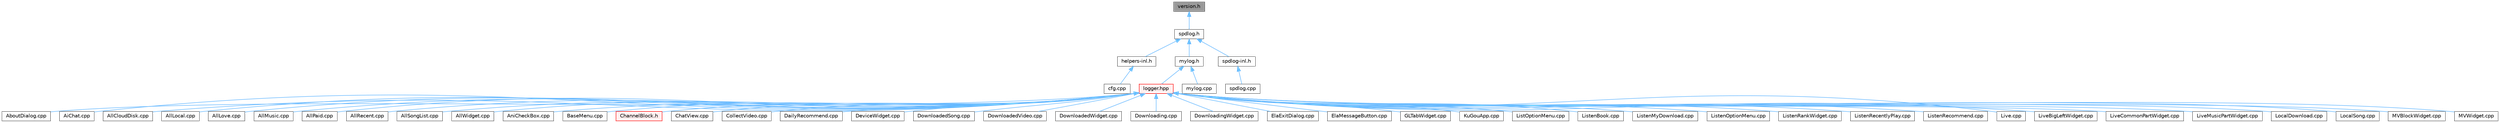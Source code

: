digraph "version.h"
{
 // LATEX_PDF_SIZE
  bgcolor="transparent";
  edge [fontname=Helvetica,fontsize=10,labelfontname=Helvetica,labelfontsize=10];
  node [fontname=Helvetica,fontsize=10,shape=box,height=0.2,width=0.4];
  Node1 [id="Node000001",label="version.h",height=0.2,width=0.4,color="gray40", fillcolor="grey60", style="filled", fontcolor="black",tooltip=" "];
  Node1 -> Node2 [id="edge1_Node000001_Node000002",dir="back",color="steelblue1",style="solid",tooltip=" "];
  Node2 [id="Node000002",label="spdlog.h",height=0.2,width=0.4,color="grey40", fillcolor="white", style="filled",URL="$spdlog_8h.html",tooltip=" "];
  Node2 -> Node3 [id="edge2_Node000002_Node000003",dir="back",color="steelblue1",style="solid",tooltip=" "];
  Node3 [id="Node000003",label="helpers-inl.h",height=0.2,width=0.4,color="grey40", fillcolor="white", style="filled",URL="$helpers-inl_8h.html",tooltip=" "];
  Node3 -> Node4 [id="edge3_Node000003_Node000004",dir="back",color="steelblue1",style="solid",tooltip=" "];
  Node4 [id="Node000004",label="cfg.cpp",height=0.2,width=0.4,color="grey40", fillcolor="white", style="filled",URL="$cfg_8cpp.html",tooltip=" "];
  Node2 -> Node5 [id="edge4_Node000002_Node000005",dir="back",color="steelblue1",style="solid",tooltip=" "];
  Node5 [id="Node000005",label="mylog.h",height=0.2,width=0.4,color="grey40", fillcolor="white", style="filled",URL="$mylog_8h.html",tooltip=" "];
  Node5 -> Node6 [id="edge5_Node000005_Node000006",dir="back",color="steelblue1",style="solid",tooltip=" "];
  Node6 [id="Node000006",label="logger.hpp",height=0.2,width=0.4,color="red", fillcolor="#FFF0F0", style="filled",URL="$logger_8hpp.html",tooltip=" "];
  Node6 -> Node7 [id="edge6_Node000006_Node000007",dir="back",color="steelblue1",style="solid",tooltip=" "];
  Node7 [id="Node000007",label="AboutDialog.cpp",height=0.2,width=0.4,color="grey40", fillcolor="white", style="filled",URL="$_about_dialog_8cpp.html",tooltip="实现 AboutDialog 类，提供关于对话框功能"];
  Node6 -> Node8 [id="edge7_Node000006_Node000008",dir="back",color="steelblue1",style="solid",tooltip=" "];
  Node8 [id="Node000008",label="AiChat.cpp",height=0.2,width=0.4,color="grey40", fillcolor="white", style="filled",URL="$_ai_chat_8cpp.html",tooltip="实现 AiChat 类，提供 AI 聊天界面功能"];
  Node6 -> Node9 [id="edge8_Node000006_Node000009",dir="back",color="steelblue1",style="solid",tooltip=" "];
  Node9 [id="Node000009",label="AllCloudDisk.cpp",height=0.2,width=0.4,color="grey40", fillcolor="white", style="filled",URL="$_all_cloud_disk_8cpp.html",tooltip="实现 AllCloudDisk 类，提供云盘音乐界面功能"];
  Node6 -> Node10 [id="edge9_Node000006_Node000010",dir="back",color="steelblue1",style="solid",tooltip=" "];
  Node10 [id="Node000010",label="AllLocal.cpp",height=0.2,width=0.4,color="grey40", fillcolor="white", style="filled",URL="$_all_local_8cpp.html",tooltip="实现 AllLocal 类，提供本地音乐界面功能"];
  Node6 -> Node11 [id="edge10_Node000006_Node000011",dir="back",color="steelblue1",style="solid",tooltip=" "];
  Node11 [id="Node000011",label="AllLove.cpp",height=0.2,width=0.4,color="grey40", fillcolor="white", style="filled",URL="$_all_love_8cpp.html",tooltip="实现 AllLove 类，提供收藏音乐界面功能"];
  Node6 -> Node12 [id="edge11_Node000006_Node000012",dir="back",color="steelblue1",style="solid",tooltip=" "];
  Node12 [id="Node000012",label="AllMusic.cpp",height=0.2,width=0.4,color="grey40", fillcolor="white", style="filled",URL="$_all_music_8cpp.html",tooltip="实现 AllMusic 类，提供音乐管理界面功能"];
  Node6 -> Node13 [id="edge12_Node000006_Node000013",dir="back",color="steelblue1",style="solid",tooltip=" "];
  Node13 [id="Node000013",label="AllPaid.cpp",height=0.2,width=0.4,color="grey40", fillcolor="white", style="filled",URL="$_all_paid_8cpp.html",tooltip="实现 AllPaid 类，提供付费音乐界面功能"];
  Node6 -> Node14 [id="edge13_Node000006_Node000014",dir="back",color="steelblue1",style="solid",tooltip=" "];
  Node14 [id="Node000014",label="AllRecent.cpp",height=0.2,width=0.4,color="grey40", fillcolor="white", style="filled",URL="$_all_recent_8cpp.html",tooltip="实现 AllRecent 类，提供最近播放音乐界面功能"];
  Node6 -> Node15 [id="edge14_Node000006_Node000015",dir="back",color="steelblue1",style="solid",tooltip=" "];
  Node15 [id="Node000015",label="AllSongList.cpp",height=0.2,width=0.4,color="grey40", fillcolor="white", style="filled",URL="$_all_song_list_8cpp.html",tooltip="实现 AllSongList 类，提供歌单界面功能"];
  Node6 -> Node16 [id="edge15_Node000006_Node000016",dir="back",color="steelblue1",style="solid",tooltip=" "];
  Node16 [id="Node000016",label="AllWidget.cpp",height=0.2,width=0.4,color="grey40", fillcolor="white", style="filled",URL="$_all_widget_8cpp.html",tooltip="实现 AllWidget 类，提供全部音乐界面功能"];
  Node6 -> Node17 [id="edge16_Node000006_Node000017",dir="back",color="steelblue1",style="solid",tooltip=" "];
  Node17 [id="Node000017",label="AniCheckBox.cpp",height=0.2,width=0.4,color="grey40", fillcolor="white", style="filled",URL="$_ani_check_box_8cpp.html",tooltip="实现 AniCheckBox 类，提供带动画的复选框基类功能"];
  Node6 -> Node18 [id="edge17_Node000006_Node000018",dir="back",color="steelblue1",style="solid",tooltip=" "];
  Node18 [id="Node000018",label="BaseMenu.cpp",height=0.2,width=0.4,color="grey40", fillcolor="white", style="filled",URL="$_base_menu_8cpp.html",tooltip="实现 BaseMenu 类，提供菜单基类功能"];
  Node6 -> Node19 [id="edge18_Node000006_Node000019",dir="back",color="steelblue1",style="solid",tooltip=" "];
  Node19 [id="Node000019",label="ChannelBlock.h",height=0.2,width=0.4,color="red", fillcolor="#FFF0F0", style="filled",URL="$_channel_block_8h.html",tooltip="定义 ChannelBlock 类，提供音乐频道块界面"];
  Node6 -> Node34 [id="edge19_Node000006_Node000034",dir="back",color="steelblue1",style="solid",tooltip=" "];
  Node34 [id="Node000034",label="ChatView.cpp",height=0.2,width=0.4,color="grey40", fillcolor="white", style="filled",URL="$_chat_view_8cpp.html",tooltip="实现 ChatView 类，提供聊天视图功能"];
  Node6 -> Node35 [id="edge20_Node000006_Node000035",dir="back",color="steelblue1",style="solid",tooltip=" "];
  Node35 [id="Node000035",label="CollectVideo.cpp",height=0.2,width=0.4,color="grey40", fillcolor="white", style="filled",URL="$_collect_video_8cpp.html",tooltip="实现 CollectVideo 类，管理收藏视频界面"];
  Node6 -> Node36 [id="edge21_Node000006_Node000036",dir="back",color="steelblue1",style="solid",tooltip=" "];
  Node36 [id="Node000036",label="DailyRecommend.cpp",height=0.2,width=0.4,color="grey40", fillcolor="white", style="filled",URL="$_daily_recommend_8cpp.html",tooltip="实现 DailyRecommend 类，提供每日推荐界面功能"];
  Node6 -> Node37 [id="edge22_Node000006_Node000037",dir="back",color="steelblue1",style="solid",tooltip=" "];
  Node37 [id="Node000037",label="DeviceWidget.cpp",height=0.2,width=0.4,color="grey40", fillcolor="white", style="filled",URL="$_device_widget_8cpp.html",tooltip="实现 DeviceWidget 类，管理设备界面"];
  Node6 -> Node38 [id="edge23_Node000006_Node000038",dir="back",color="steelblue1",style="solid",tooltip=" "];
  Node38 [id="Node000038",label="DownloadedSong.cpp",height=0.2,width=0.4,color="grey40", fillcolor="white", style="filled",URL="$_downloaded_song_8cpp.html",tooltip="实现 DownloadedSong 类，提供已下载歌曲界面功能"];
  Node6 -> Node39 [id="edge24_Node000006_Node000039",dir="back",color="steelblue1",style="solid",tooltip=" "];
  Node39 [id="Node000039",label="DownloadedVideo.cpp",height=0.2,width=0.4,color="grey40", fillcolor="white", style="filled",URL="$_downloaded_video_8cpp.html",tooltip="实现 DownloadedVideo 类，提供已下载视频界面功能"];
  Node6 -> Node40 [id="edge25_Node000006_Node000040",dir="back",color="steelblue1",style="solid",tooltip=" "];
  Node40 [id="Node000040",label="DownloadedWidget.cpp",height=0.2,width=0.4,color="grey40", fillcolor="white", style="filled",URL="$_downloaded_widget_8cpp.html",tooltip="实现 DownloadedWidget 类，提供已下载界面功能"];
  Node6 -> Node41 [id="edge26_Node000006_Node000041",dir="back",color="steelblue1",style="solid",tooltip=" "];
  Node41 [id="Node000041",label="Downloading.cpp",height=0.2,width=0.4,color="grey40", fillcolor="white", style="filled",URL="$_downloading_8cpp.html",tooltip="实现 Downloading 类，提供下载管理界面功能"];
  Node6 -> Node42 [id="edge27_Node000006_Node000042",dir="back",color="steelblue1",style="solid",tooltip=" "];
  Node42 [id="Node000042",label="DownloadingWidget.cpp",height=0.2,width=0.4,color="grey40", fillcolor="white", style="filled",URL="$_downloading_widget_8cpp.html",tooltip="实现 DownloadingWidget 类，提供下载中界面功能"];
  Node6 -> Node43 [id="edge28_Node000006_Node000043",dir="back",color="steelblue1",style="solid",tooltip=" "];
  Node43 [id="Node000043",label="ElaExitDialog.cpp",height=0.2,width=0.4,color="grey40", fillcolor="white", style="filled",URL="$_ela_exit_dialog_8cpp.html",tooltip="实现 ElaExitDialog 类，提供退出对话框的功能"];
  Node6 -> Node44 [id="edge29_Node000006_Node000044",dir="back",color="steelblue1",style="solid",tooltip=" "];
  Node44 [id="Node000044",label="ElaMessageButton.cpp",height=0.2,width=0.4,color="grey40", fillcolor="white", style="filled",URL="$_ela_message_button_8cpp.html",tooltip="实现 ElaMessageButton 类，提供消息触发按钮功能"];
  Node6 -> Node45 [id="edge30_Node000006_Node000045",dir="back",color="steelblue1",style="solid",tooltip=" "];
  Node45 [id="Node000045",label="GLTabWidget.cpp",height=0.2,width=0.4,color="grey40", fillcolor="white", style="filled",URL="$_g_l_tab_widget_8cpp.html",tooltip="实现 GLTabWidget 类，管理“猜你喜欢”推荐界面"];
  Node6 -> Node25 [id="edge31_Node000006_Node000025",dir="back",color="steelblue1",style="solid",tooltip=" "];
  Node25 [id="Node000025",label="KuGouApp.cpp",height=0.2,width=0.4,color="grey40", fillcolor="white", style="filled",URL="$_ku_gou_app_8cpp.html",tooltip="实现 KuGouApp 类，管理酷狗音乐主界面"];
  Node6 -> Node46 [id="edge32_Node000006_Node000046",dir="back",color="steelblue1",style="solid",tooltip=" "];
  Node46 [id="Node000046",label="ListOptionMenu.cpp",height=0.2,width=0.4,color="grey40", fillcolor="white", style="filled",URL="$_list_option_menu_8cpp.html",tooltip="实现 ListOptionMenu 类，提供歌曲分类选项菜单功能"];
  Node6 -> Node47 [id="edge33_Node000006_Node000047",dir="back",color="steelblue1",style="solid",tooltip=" "];
  Node47 [id="Node000047",label="ListenBook.cpp",height=0.2,width=0.4,color="grey40", fillcolor="white", style="filled",URL="$_listen_book_8cpp.html",tooltip="实现 ListenBook 类，提供听书主界面功能"];
  Node6 -> Node48 [id="edge34_Node000006_Node000048",dir="back",color="steelblue1",style="solid",tooltip=" "];
  Node48 [id="Node000048",label="ListenMyDownload.cpp",height=0.2,width=0.4,color="grey40", fillcolor="white", style="filled",URL="$_listen_my_download_8cpp.html",tooltip="实现 ListenMyDownload 类，提供下载管理界面功能"];
  Node6 -> Node49 [id="edge35_Node000006_Node000049",dir="back",color="steelblue1",style="solid",tooltip=" "];
  Node49 [id="Node000049",label="ListenOptionMenu.cpp",height=0.2,width=0.4,color="grey40", fillcolor="white", style="filled",URL="$_listen_option_menu_8cpp.html",tooltip="实现 ListenOptionMenu 类，提供听单选项菜单功能"];
  Node6 -> Node50 [id="edge36_Node000006_Node000050",dir="back",color="steelblue1",style="solid",tooltip=" "];
  Node50 [id="Node000050",label="ListenRankWidget.cpp",height=0.2,width=0.4,color="grey40", fillcolor="white", style="filled",URL="$_listen_rank_widget_8cpp.html",tooltip="实现 ListenRankWidget 类，提供排行榜界面功能"];
  Node6 -> Node51 [id="edge37_Node000006_Node000051",dir="back",color="steelblue1",style="solid",tooltip=" "];
  Node51 [id="Node000051",label="ListenRecentlyPlay.cpp",height=0.2,width=0.4,color="grey40", fillcolor="white", style="filled",URL="$_listen_recently_play_8cpp.html",tooltip="实现 ListenRecentlyPlay 类，提供最近播放界面功能"];
  Node6 -> Node52 [id="edge38_Node000006_Node000052",dir="back",color="steelblue1",style="solid",tooltip=" "];
  Node52 [id="Node000052",label="ListenRecommend.cpp",height=0.2,width=0.4,color="grey40", fillcolor="white", style="filled",URL="$_listen_recommend_8cpp.html",tooltip="实现 ListenRecommend 类，提供推荐界面功能"];
  Node6 -> Node53 [id="edge39_Node000006_Node000053",dir="back",color="steelblue1",style="solid",tooltip=" "];
  Node53 [id="Node000053",label="Live.cpp",height=0.2,width=0.4,color="grey40", fillcolor="white", style="filled",URL="$_live_8cpp.html",tooltip="实现 Live 类，提供直播主界面功能"];
  Node6 -> Node54 [id="edge40_Node000006_Node000054",dir="back",color="steelblue1",style="solid",tooltip=" "];
  Node54 [id="Node000054",label="LiveBigLeftWidget.cpp",height=0.2,width=0.4,color="grey40", fillcolor="white", style="filled",URL="$_live_big_left_widget_8cpp.html",tooltip="实现 LiveBigLeftWidget 类，提供直播左侧大控件功能"];
  Node6 -> Node55 [id="edge41_Node000006_Node000055",dir="back",color="steelblue1",style="solid",tooltip=" "];
  Node55 [id="Node000055",label="LiveCommonPartWidget.cpp",height=0.2,width=0.4,color="grey40", fillcolor="white", style="filled",URL="$_live_common_part_widget_8cpp.html",tooltip="实现 LiveCommonPartWidget 类，提供直播通用部分控件功能"];
  Node6 -> Node56 [id="edge42_Node000006_Node000056",dir="back",color="steelblue1",style="solid",tooltip=" "];
  Node56 [id="Node000056",label="LiveMusicPartWidget.cpp",height=0.2,width=0.4,color="grey40", fillcolor="white", style="filled",URL="$_live_music_part_widget_8cpp.html",tooltip="实现 LiveMusicPartWidget 类，提供直播音乐部分控件功能"];
  Node6 -> Node57 [id="edge43_Node000006_Node000057",dir="back",color="steelblue1",style="solid",tooltip=" "];
  Node57 [id="Node000057",label="LocalDownload.cpp",height=0.2,width=0.4,color="grey40", fillcolor="white", style="filled",URL="$_local_download_8cpp.html",tooltip="实现 LocalDownload 类，管理本地歌曲、已下载歌曲、已下载视频和正在下载界面"];
  Node6 -> Node58 [id="edge44_Node000006_Node000058",dir="back",color="steelblue1",style="solid",tooltip=" "];
  Node58 [id="Node000058",label="LocalSong.cpp",height=0.2,width=0.4,color="grey40", fillcolor="white", style="filled",URL="$_local_song_8cpp.html",tooltip="实现 LocalSong 类，提供本地歌曲管理界面功能"];
  Node6 -> Node59 [id="edge45_Node000006_Node000059",dir="back",color="steelblue1",style="solid",tooltip=" "];
  Node59 [id="Node000059",label="MVBlockWidget.cpp",height=0.2,width=0.4,color="grey40", fillcolor="white", style="filled",URL="$_m_v_block_widget_8cpp.html",tooltip="实现 MVBlockWidget 类，提供音乐视频块控件"];
  Node6 -> Node60 [id="edge46_Node000006_Node000060",dir="back",color="steelblue1",style="solid",tooltip=" "];
  Node60 [id="Node000060",label="MVWidget.cpp",height=0.2,width=0.4,color="grey40", fillcolor="white", style="filled",URL="$_m_v_widget_8cpp.html",tooltip="实现 MVWidget 类，提供音乐视频分类界面功能"];
  Node5 -> Node101 [id="edge47_Node000005_Node000101",dir="back",color="steelblue1",style="solid",tooltip=" "];
  Node101 [id="Node000101",label="mylog.cpp",height=0.2,width=0.4,color="grey40", fillcolor="white", style="filled",URL="$mylog_8cpp.html",tooltip=" "];
  Node2 -> Node102 [id="edge48_Node000002_Node000102",dir="back",color="steelblue1",style="solid",tooltip=" "];
  Node102 [id="Node000102",label="spdlog-inl.h",height=0.2,width=0.4,color="grey40", fillcolor="white", style="filled",URL="$spdlog-inl_8h.html",tooltip=" "];
  Node102 -> Node103 [id="edge49_Node000102_Node000103",dir="back",color="steelblue1",style="solid",tooltip=" "];
  Node103 [id="Node000103",label="spdlog.cpp",height=0.2,width=0.4,color="grey40", fillcolor="white", style="filled",URL="$spdlog_8cpp.html",tooltip=" "];
}
